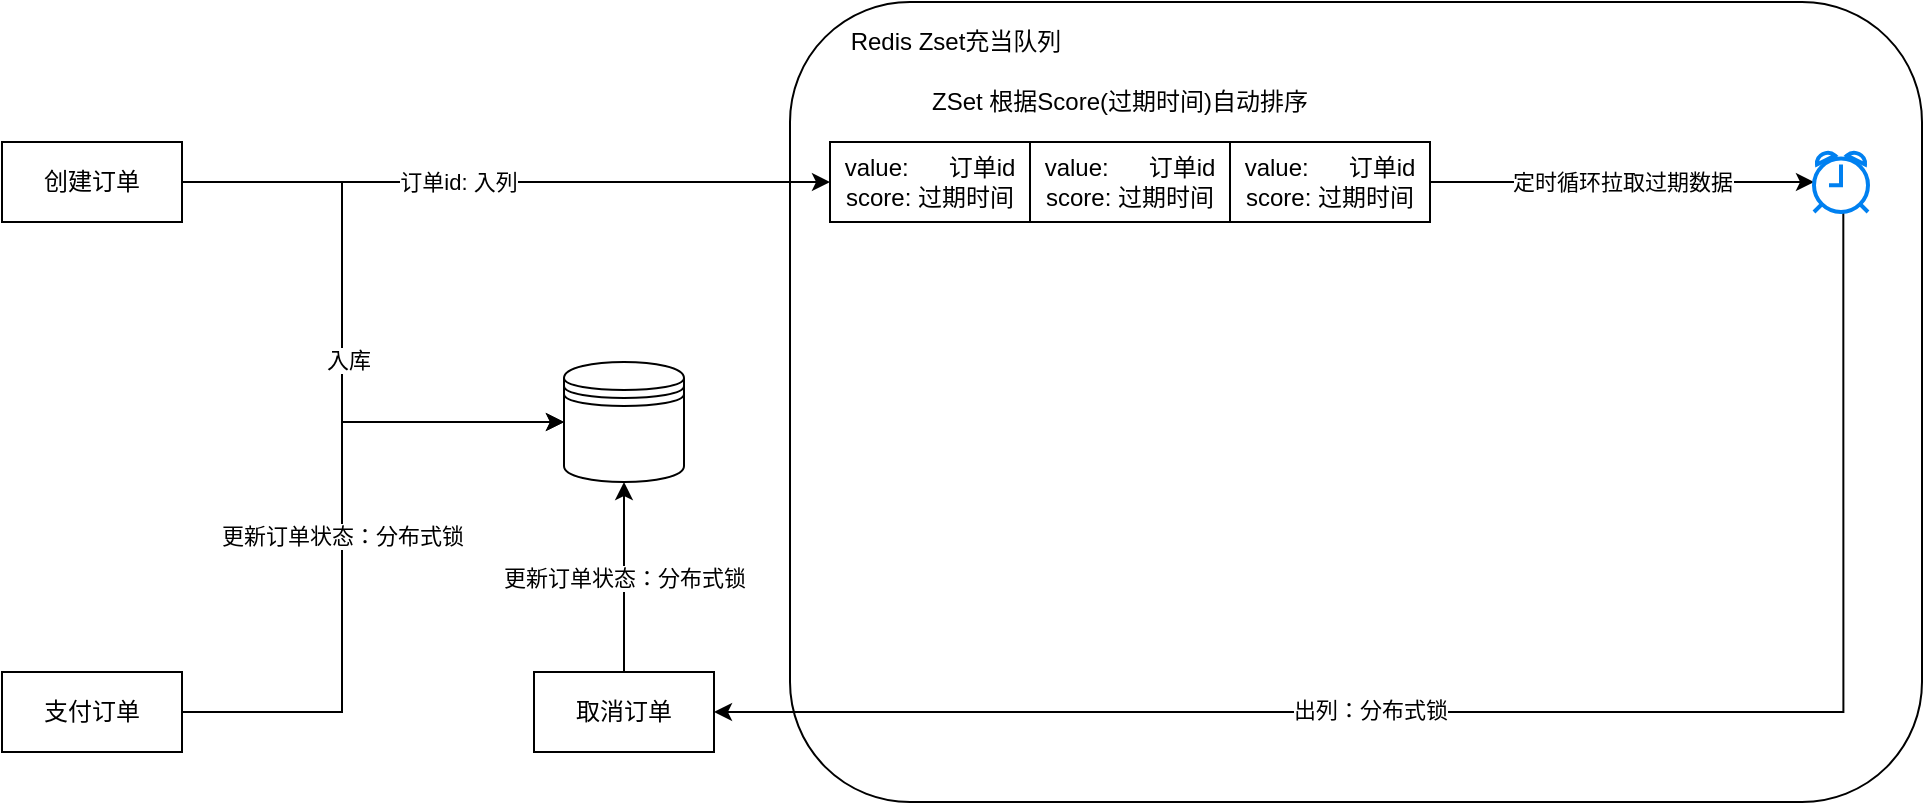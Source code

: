 <mxfile version="14.7.3" type="github">
  <diagram id="49DJHK_sfRtJ8FkK0kUr" name="第 1 页">
    <mxGraphModel dx="1022" dy="469" grid="1" gridSize="10" guides="1" tooltips="1" connect="1" arrows="1" fold="1" page="1" pageScale="1" pageWidth="827" pageHeight="1169" math="0" shadow="0">
      <root>
        <mxCell id="0" />
        <mxCell id="1" parent="0" />
        <mxCell id="bWEV2Phgljny12hrbtM5-24" value="" style="rounded=1;whiteSpace=wrap;html=1;" vertex="1" parent="1">
          <mxGeometry x="414" y="110" width="566" height="400" as="geometry" />
        </mxCell>
        <mxCell id="bWEV2Phgljny12hrbtM5-2" value="value:&amp;nbsp; &amp;nbsp; &amp;nbsp; 订单id&lt;br&gt;score: 过期时间" style="rounded=0;whiteSpace=wrap;html=1;" vertex="1" parent="1">
          <mxGeometry x="434" y="180" width="100" height="40" as="geometry" />
        </mxCell>
        <mxCell id="bWEV2Phgljny12hrbtM5-10" style="edgeStyle=orthogonalEdgeStyle;rounded=0;orthogonalLoop=1;jettySize=auto;html=1;exitX=1;exitY=0.5;exitDx=0;exitDy=0;entryX=0;entryY=0.5;entryDx=0;entryDy=0;" edge="1" parent="1" source="bWEV2Phgljny12hrbtM5-8" target="bWEV2Phgljny12hrbtM5-2">
          <mxGeometry relative="1" as="geometry" />
        </mxCell>
        <mxCell id="bWEV2Phgljny12hrbtM5-11" value="订单id: 入列" style="edgeLabel;html=1;align=center;verticalAlign=middle;resizable=0;points=[];" vertex="1" connectable="0" parent="bWEV2Phgljny12hrbtM5-10">
          <mxGeometry x="-0.147" relative="1" as="geometry">
            <mxPoint as="offset" />
          </mxGeometry>
        </mxCell>
        <mxCell id="bWEV2Phgljny12hrbtM5-13" style="edgeStyle=orthogonalEdgeStyle;rounded=0;orthogonalLoop=1;jettySize=auto;html=1;entryX=0;entryY=0.5;entryDx=0;entryDy=0;" edge="1" parent="1" source="bWEV2Phgljny12hrbtM5-8" target="bWEV2Phgljny12hrbtM5-12">
          <mxGeometry relative="1" as="geometry">
            <Array as="points">
              <mxPoint x="190" y="200" />
              <mxPoint x="190" y="320" />
            </Array>
          </mxGeometry>
        </mxCell>
        <mxCell id="bWEV2Phgljny12hrbtM5-14" value="入库" style="edgeLabel;html=1;align=center;verticalAlign=middle;resizable=0;points=[];" vertex="1" connectable="0" parent="bWEV2Phgljny12hrbtM5-13">
          <mxGeometry x="0.088" y="3" relative="1" as="geometry">
            <mxPoint as="offset" />
          </mxGeometry>
        </mxCell>
        <mxCell id="bWEV2Phgljny12hrbtM5-8" value="创建订单" style="rounded=0;whiteSpace=wrap;html=1;" vertex="1" parent="1">
          <mxGeometry x="20" y="180" width="90" height="40" as="geometry" />
        </mxCell>
        <mxCell id="bWEV2Phgljny12hrbtM5-12" value="" style="shape=datastore;whiteSpace=wrap;html=1;" vertex="1" parent="1">
          <mxGeometry x="301" y="290" width="60" height="60" as="geometry" />
        </mxCell>
        <mxCell id="bWEV2Phgljny12hrbtM5-15" value="value:&amp;nbsp; &amp;nbsp; &amp;nbsp; 订单id&lt;br&gt;score: 过期时间" style="rounded=0;whiteSpace=wrap;html=1;" vertex="1" parent="1">
          <mxGeometry x="534" y="180" width="100" height="40" as="geometry" />
        </mxCell>
        <mxCell id="bWEV2Phgljny12hrbtM5-30" value="&#xa;&#xa;&lt;span style=&quot;color: rgb(0, 0, 0); font-family: helvetica; font-size: 11px; font-style: normal; font-weight: 400; letter-spacing: normal; text-align: center; text-indent: 0px; text-transform: none; word-spacing: 0px; background-color: rgb(255, 255, 255); display: inline; float: none;&quot;&gt;定时循环拉取过期数据&lt;/span&gt;&#xa;&#xa;" style="edgeStyle=orthogonalEdgeStyle;rounded=0;orthogonalLoop=1;jettySize=auto;html=1;exitX=1;exitY=0.5;exitDx=0;exitDy=0;" edge="1" parent="1" source="bWEV2Phgljny12hrbtM5-16" target="bWEV2Phgljny12hrbtM5-18">
          <mxGeometry relative="1" as="geometry" />
        </mxCell>
        <mxCell id="bWEV2Phgljny12hrbtM5-16" value="value:&amp;nbsp; &amp;nbsp; &amp;nbsp; 订单id&lt;br&gt;score: 过期时间" style="rounded=0;whiteSpace=wrap;html=1;" vertex="1" parent="1">
          <mxGeometry x="634" y="180" width="100" height="40" as="geometry" />
        </mxCell>
        <mxCell id="bWEV2Phgljny12hrbtM5-22" value="更新订单状态：分布式锁" style="edgeStyle=orthogonalEdgeStyle;rounded=0;orthogonalLoop=1;jettySize=auto;html=1;entryX=0.5;entryY=1;entryDx=0;entryDy=0;" edge="1" parent="1" source="bWEV2Phgljny12hrbtM5-17" target="bWEV2Phgljny12hrbtM5-12">
          <mxGeometry relative="1" as="geometry" />
        </mxCell>
        <mxCell id="bWEV2Phgljny12hrbtM5-17" value="取消订单" style="rounded=0;whiteSpace=wrap;html=1;" vertex="1" parent="1">
          <mxGeometry x="286" y="445" width="90" height="40" as="geometry" />
        </mxCell>
        <mxCell id="bWEV2Phgljny12hrbtM5-29" style="edgeStyle=orthogonalEdgeStyle;rounded=0;orthogonalLoop=1;jettySize=auto;html=1;entryX=1;entryY=0.5;entryDx=0;entryDy=0;exitX=0.543;exitY=0.989;exitDx=0;exitDy=0;exitPerimeter=0;" edge="1" parent="1" source="bWEV2Phgljny12hrbtM5-18" target="bWEV2Phgljny12hrbtM5-17">
          <mxGeometry relative="1" as="geometry" />
        </mxCell>
        <mxCell id="bWEV2Phgljny12hrbtM5-31" value="出列：分布式锁" style="edgeLabel;html=1;align=center;verticalAlign=middle;resizable=0;points=[];" vertex="1" connectable="0" parent="bWEV2Phgljny12hrbtM5-29">
          <mxGeometry x="0.195" y="-1" relative="1" as="geometry">
            <mxPoint as="offset" />
          </mxGeometry>
        </mxCell>
        <mxCell id="bWEV2Phgljny12hrbtM5-18" value="" style="html=1;verticalLabelPosition=bottom;align=center;labelBackgroundColor=#ffffff;verticalAlign=top;strokeWidth=2;strokeColor=#0080F0;shadow=0;dashed=0;shape=mxgraph.ios7.icons.alarm_clock;" vertex="1" parent="1">
          <mxGeometry x="926" y="185" width="27" height="30" as="geometry" />
        </mxCell>
        <mxCell id="bWEV2Phgljny12hrbtM5-23" value="ZSet 根据Score(过期时间)自动排序" style="text;html=1;strokeColor=none;fillColor=none;align=center;verticalAlign=middle;whiteSpace=wrap;rounded=0;" vertex="1" parent="1">
          <mxGeometry x="474" y="150" width="210" height="20" as="geometry" />
        </mxCell>
        <mxCell id="bWEV2Phgljny12hrbtM5-25" value="Redis Zset充当队列" style="text;html=1;strokeColor=none;fillColor=none;align=center;verticalAlign=middle;whiteSpace=wrap;rounded=0;" vertex="1" parent="1">
          <mxGeometry x="434" y="120" width="126" height="20" as="geometry" />
        </mxCell>
        <mxCell id="bWEV2Phgljny12hrbtM5-27" value="更新订单状态：分布式锁" style="edgeStyle=orthogonalEdgeStyle;rounded=0;orthogonalLoop=1;jettySize=auto;html=1;exitX=1;exitY=0.5;exitDx=0;exitDy=0;entryX=0;entryY=0.5;entryDx=0;entryDy=0;" edge="1" parent="1" source="bWEV2Phgljny12hrbtM5-26" target="bWEV2Phgljny12hrbtM5-12">
          <mxGeometry relative="1" as="geometry">
            <Array as="points">
              <mxPoint x="190" y="465" />
              <mxPoint x="190" y="320" />
            </Array>
          </mxGeometry>
        </mxCell>
        <mxCell id="bWEV2Phgljny12hrbtM5-26" value="支付订单" style="rounded=0;whiteSpace=wrap;html=1;" vertex="1" parent="1">
          <mxGeometry x="20" y="445" width="90" height="40" as="geometry" />
        </mxCell>
      </root>
    </mxGraphModel>
  </diagram>
</mxfile>
